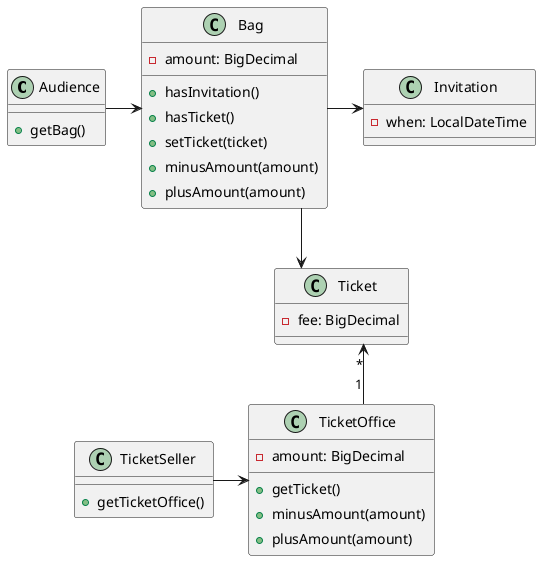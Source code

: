 @startuml
skinparam linetype ortho
skinparam padding 3

' 클래스 정의
class Audience {
    + getBag()
}

class Bag {
    - amount: BigDecimal
    + hasInvitation()
    + hasTicket()
    + setTicket(ticket)
    + minusAmount(amount)
    + plusAmount(amount)
}

class Invitation {
    - when: LocalDateTime
}

class Ticket {
    - fee: BigDecimal
}

class TicketSeller {
    + getTicketOffice()
}

class TicketOffice {
    - amount: BigDecimal
    + getTicket()
    + minusAmount(amount)
    + plusAmount(amount)
}

' 관계 정의
Audience -right-> Bag

Bag -right-> Invitation
Bag -right-> Ticket

TicketSeller -right-> TicketOffice

TicketOffice "1" -down-> "*" Ticket

' 레이아웃 조정
'Invitation -[hidden]up- Ticket
Ticket -[hidden]up- Invitation
TicketOffice -[hidden]up- Ticket

'TicketSeller -[hidden]down- Bag

@enduml